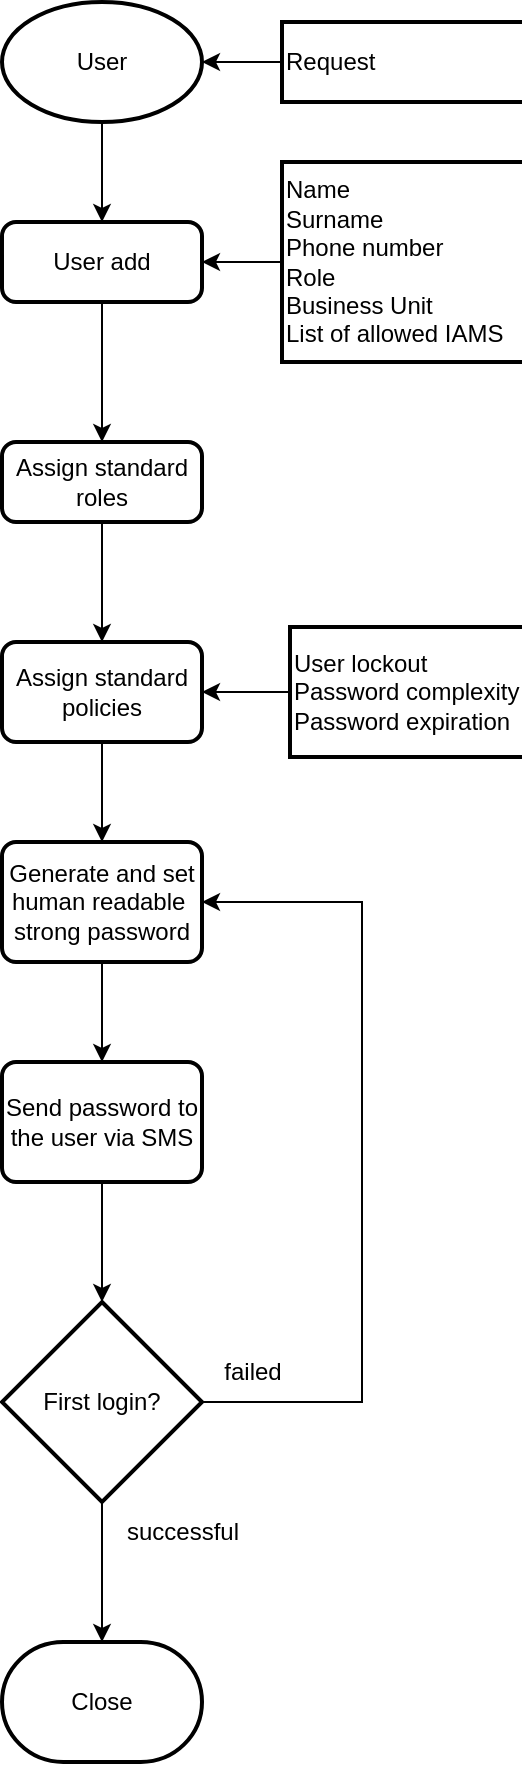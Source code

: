 <mxfile version="20.2.3" type="device"><diagram id="2t-PR3wmHHs54ZwG5Jr2" name="Pagina-1"><mxGraphModel dx="1422" dy="865" grid="1" gridSize="10" guides="1" tooltips="1" connect="1" arrows="1" fold="1" page="1" pageScale="1" pageWidth="827" pageHeight="1169" math="0" shadow="0"><root><mxCell id="0"/><mxCell id="1" parent="0"/><mxCell id="M6eP18h6za1ETGaJ-75i-1" value="Close" style="strokeWidth=2;html=1;shape=mxgraph.flowchart.terminator;whiteSpace=wrap;" vertex="1" parent="1"><mxGeometry x="220" y="960" width="100" height="60" as="geometry"/></mxCell><mxCell id="M6eP18h6za1ETGaJ-75i-8" value="" style="edgeStyle=orthogonalEdgeStyle;rounded=0;orthogonalLoop=1;jettySize=auto;html=1;" edge="1" parent="1" source="M6eP18h6za1ETGaJ-75i-2" target="M6eP18h6za1ETGaJ-75i-4"><mxGeometry relative="1" as="geometry"/></mxCell><mxCell id="M6eP18h6za1ETGaJ-75i-2" value="User" style="strokeWidth=2;html=1;shape=mxgraph.flowchart.start_1;whiteSpace=wrap;" vertex="1" parent="1"><mxGeometry x="220" y="140" width="100" height="60" as="geometry"/></mxCell><mxCell id="M6eP18h6za1ETGaJ-75i-7" value="" style="edgeStyle=orthogonalEdgeStyle;rounded=0;orthogonalLoop=1;jettySize=auto;html=1;" edge="1" parent="1" source="M6eP18h6za1ETGaJ-75i-3" target="M6eP18h6za1ETGaJ-75i-2"><mxGeometry relative="1" as="geometry"/></mxCell><mxCell id="M6eP18h6za1ETGaJ-75i-3" value="Request" style="strokeWidth=2;html=1;shape=mxgraph.flowchart.annotation_1;align=left;pointerEvents=1;" vertex="1" parent="1"><mxGeometry x="360" y="150" width="120" height="40" as="geometry"/></mxCell><mxCell id="M6eP18h6za1ETGaJ-75i-14" value="" style="edgeStyle=orthogonalEdgeStyle;rounded=0;orthogonalLoop=1;jettySize=auto;html=1;" edge="1" parent="1" source="M6eP18h6za1ETGaJ-75i-4" target="M6eP18h6za1ETGaJ-75i-13"><mxGeometry relative="1" as="geometry"/></mxCell><mxCell id="M6eP18h6za1ETGaJ-75i-4" value="User add" style="rounded=1;whiteSpace=wrap;html=1;absoluteArcSize=1;arcSize=14;strokeWidth=2;" vertex="1" parent="1"><mxGeometry x="220" y="250" width="100" height="40" as="geometry"/></mxCell><mxCell id="M6eP18h6za1ETGaJ-75i-6" value="" style="edgeStyle=orthogonalEdgeStyle;rounded=0;orthogonalLoop=1;jettySize=auto;html=1;" edge="1" parent="1" source="M6eP18h6za1ETGaJ-75i-5" target="M6eP18h6za1ETGaJ-75i-4"><mxGeometry relative="1" as="geometry"/></mxCell><mxCell id="M6eP18h6za1ETGaJ-75i-5" value="Name&lt;br&gt;Surname&lt;br&gt;Phone number&lt;br&gt;Role&lt;br&gt;Business Unit&lt;br&gt;List of allowed IAMS" style="strokeWidth=2;html=1;shape=mxgraph.flowchart.annotation_1;align=left;pointerEvents=1;" vertex="1" parent="1"><mxGeometry x="360" y="220" width="120" height="100" as="geometry"/></mxCell><mxCell id="M6eP18h6za1ETGaJ-75i-12" value="" style="edgeStyle=orthogonalEdgeStyle;rounded=0;orthogonalLoop=1;jettySize=auto;html=1;" edge="1" parent="1" source="M6eP18h6za1ETGaJ-75i-9" target="M6eP18h6za1ETGaJ-75i-11"><mxGeometry relative="1" as="geometry"/></mxCell><mxCell id="M6eP18h6za1ETGaJ-75i-9" value="Generate and set human readable&amp;nbsp; strong password" style="rounded=1;whiteSpace=wrap;html=1;absoluteArcSize=1;arcSize=14;strokeWidth=2;" vertex="1" parent="1"><mxGeometry x="220" y="560" width="100" height="60" as="geometry"/></mxCell><mxCell id="M6eP18h6za1ETGaJ-75i-23" value="" style="edgeStyle=orthogonalEdgeStyle;rounded=0;orthogonalLoop=1;jettySize=auto;html=1;" edge="1" parent="1" source="M6eP18h6za1ETGaJ-75i-11" target="M6eP18h6za1ETGaJ-75i-22"><mxGeometry relative="1" as="geometry"/></mxCell><mxCell id="M6eP18h6za1ETGaJ-75i-11" value="Send password to the user via SMS" style="rounded=1;whiteSpace=wrap;html=1;absoluteArcSize=1;arcSize=14;strokeWidth=2;" vertex="1" parent="1"><mxGeometry x="220" y="670" width="100" height="60" as="geometry"/></mxCell><mxCell id="M6eP18h6za1ETGaJ-75i-17" value="" style="edgeStyle=orthogonalEdgeStyle;rounded=0;orthogonalLoop=1;jettySize=auto;html=1;" edge="1" parent="1" source="M6eP18h6za1ETGaJ-75i-13" target="M6eP18h6za1ETGaJ-75i-16"><mxGeometry relative="1" as="geometry"/></mxCell><mxCell id="M6eP18h6za1ETGaJ-75i-13" value="Assign standard roles" style="rounded=1;whiteSpace=wrap;html=1;absoluteArcSize=1;arcSize=14;strokeWidth=2;" vertex="1" parent="1"><mxGeometry x="220" y="360" width="100" height="40" as="geometry"/></mxCell><mxCell id="M6eP18h6za1ETGaJ-75i-18" value="" style="edgeStyle=orthogonalEdgeStyle;rounded=0;orthogonalLoop=1;jettySize=auto;html=1;" edge="1" parent="1" source="M6eP18h6za1ETGaJ-75i-16" target="M6eP18h6za1ETGaJ-75i-9"><mxGeometry relative="1" as="geometry"/></mxCell><mxCell id="M6eP18h6za1ETGaJ-75i-16" value="Assign standard policies" style="rounded=1;whiteSpace=wrap;html=1;absoluteArcSize=1;arcSize=14;strokeWidth=2;" vertex="1" parent="1"><mxGeometry x="220" y="460" width="100" height="50" as="geometry"/></mxCell><mxCell id="M6eP18h6za1ETGaJ-75i-21" value="" style="edgeStyle=orthogonalEdgeStyle;rounded=0;orthogonalLoop=1;jettySize=auto;html=1;" edge="1" parent="1" source="M6eP18h6za1ETGaJ-75i-20" target="M6eP18h6za1ETGaJ-75i-16"><mxGeometry relative="1" as="geometry"/></mxCell><mxCell id="M6eP18h6za1ETGaJ-75i-20" value="User lockout&lt;br&gt;Password complexity&lt;br&gt;Password expiration" style="strokeWidth=2;html=1;shape=mxgraph.flowchart.annotation_1;align=left;pointerEvents=1;" vertex="1" parent="1"><mxGeometry x="364" y="452.5" width="116" height="65" as="geometry"/></mxCell><mxCell id="M6eP18h6za1ETGaJ-75i-24" value="" style="edgeStyle=orthogonalEdgeStyle;rounded=0;orthogonalLoop=1;jettySize=auto;html=1;" edge="1" parent="1" source="M6eP18h6za1ETGaJ-75i-22" target="M6eP18h6za1ETGaJ-75i-1"><mxGeometry relative="1" as="geometry"/></mxCell><mxCell id="M6eP18h6za1ETGaJ-75i-25" style="edgeStyle=orthogonalEdgeStyle;rounded=0;orthogonalLoop=1;jettySize=auto;html=1;exitX=1;exitY=0.5;exitDx=0;exitDy=0;exitPerimeter=0;entryX=1;entryY=0.5;entryDx=0;entryDy=0;" edge="1" parent="1" source="M6eP18h6za1ETGaJ-75i-22" target="M6eP18h6za1ETGaJ-75i-9"><mxGeometry relative="1" as="geometry"><Array as="points"><mxPoint x="400" y="840"/><mxPoint x="400" y="590"/></Array></mxGeometry></mxCell><mxCell id="M6eP18h6za1ETGaJ-75i-22" value="First login?" style="strokeWidth=2;html=1;shape=mxgraph.flowchart.decision;whiteSpace=wrap;" vertex="1" parent="1"><mxGeometry x="220" y="790" width="100" height="100" as="geometry"/></mxCell><mxCell id="M6eP18h6za1ETGaJ-75i-26" value="successful" style="text;html=1;align=center;verticalAlign=middle;resizable=0;points=[];autosize=1;strokeColor=none;fillColor=none;" vertex="1" parent="1"><mxGeometry x="270" y="890" width="80" height="30" as="geometry"/></mxCell><mxCell id="M6eP18h6za1ETGaJ-75i-27" value="failed" style="text;html=1;align=center;verticalAlign=middle;resizable=0;points=[];autosize=1;strokeColor=none;fillColor=none;" vertex="1" parent="1"><mxGeometry x="320" y="810" width="50" height="30" as="geometry"/></mxCell></root></mxGraphModel></diagram></mxfile>
